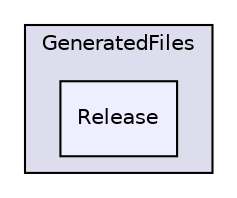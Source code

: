 digraph "C:/Users/Ogrigorieva/Visual Studio 2015/Projects/Personal/MattyNotes/GeneratedFiles/Release" {
  compound=true
  node [ fontsize="10", fontname="Helvetica"];
  edge [ labelfontsize="10", labelfontname="Helvetica"];
  subgraph clusterdir_77ce10564dc86f72f037886423fd4767 {
    graph [ bgcolor="#ddddee", pencolor="black", label="GeneratedFiles" fontname="Helvetica", fontsize="10", URL="dir_77ce10564dc86f72f037886423fd4767.html"]
  dir_4d37146db54055a45ca86b0b001fd358 [shape=box, label="Release", style="filled", fillcolor="#eeeeff", pencolor="black", URL="dir_4d37146db54055a45ca86b0b001fd358.html"];
  }
}
